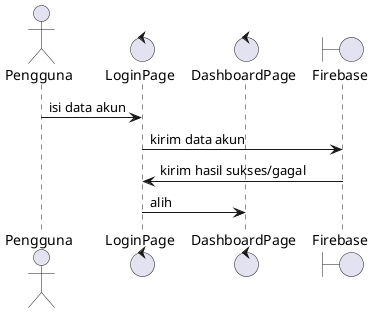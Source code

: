 @startuml
actor Pengguna
control LoginPage
control DashboardPage
boundary Firebase

Pengguna -> LoginPage: isi data akun
LoginPage -> Firebase:  kirim data akun
Firebase -> LoginPage: kirim hasil sukses/gagal
LoginPage -> DashboardPage: alih
@enduml
